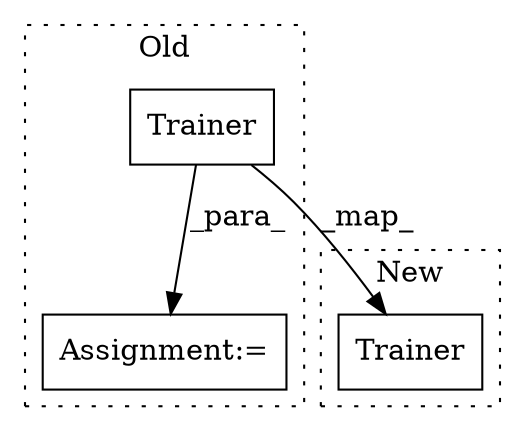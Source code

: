 digraph G {
subgraph cluster0 {
1 [label="Trainer" a="32" s="14274,14297" l="8,1" shape="box"];
3 [label="Assignment:=" a="7" s="14273" l="1" shape="box"];
label = "Old";
style="dotted";
}
subgraph cluster1 {
2 [label="Trainer" a="32" s="13528,13551" l="8,1" shape="box"];
label = "New";
style="dotted";
}
1 -> 3 [label="_para_"];
1 -> 2 [label="_map_"];
}